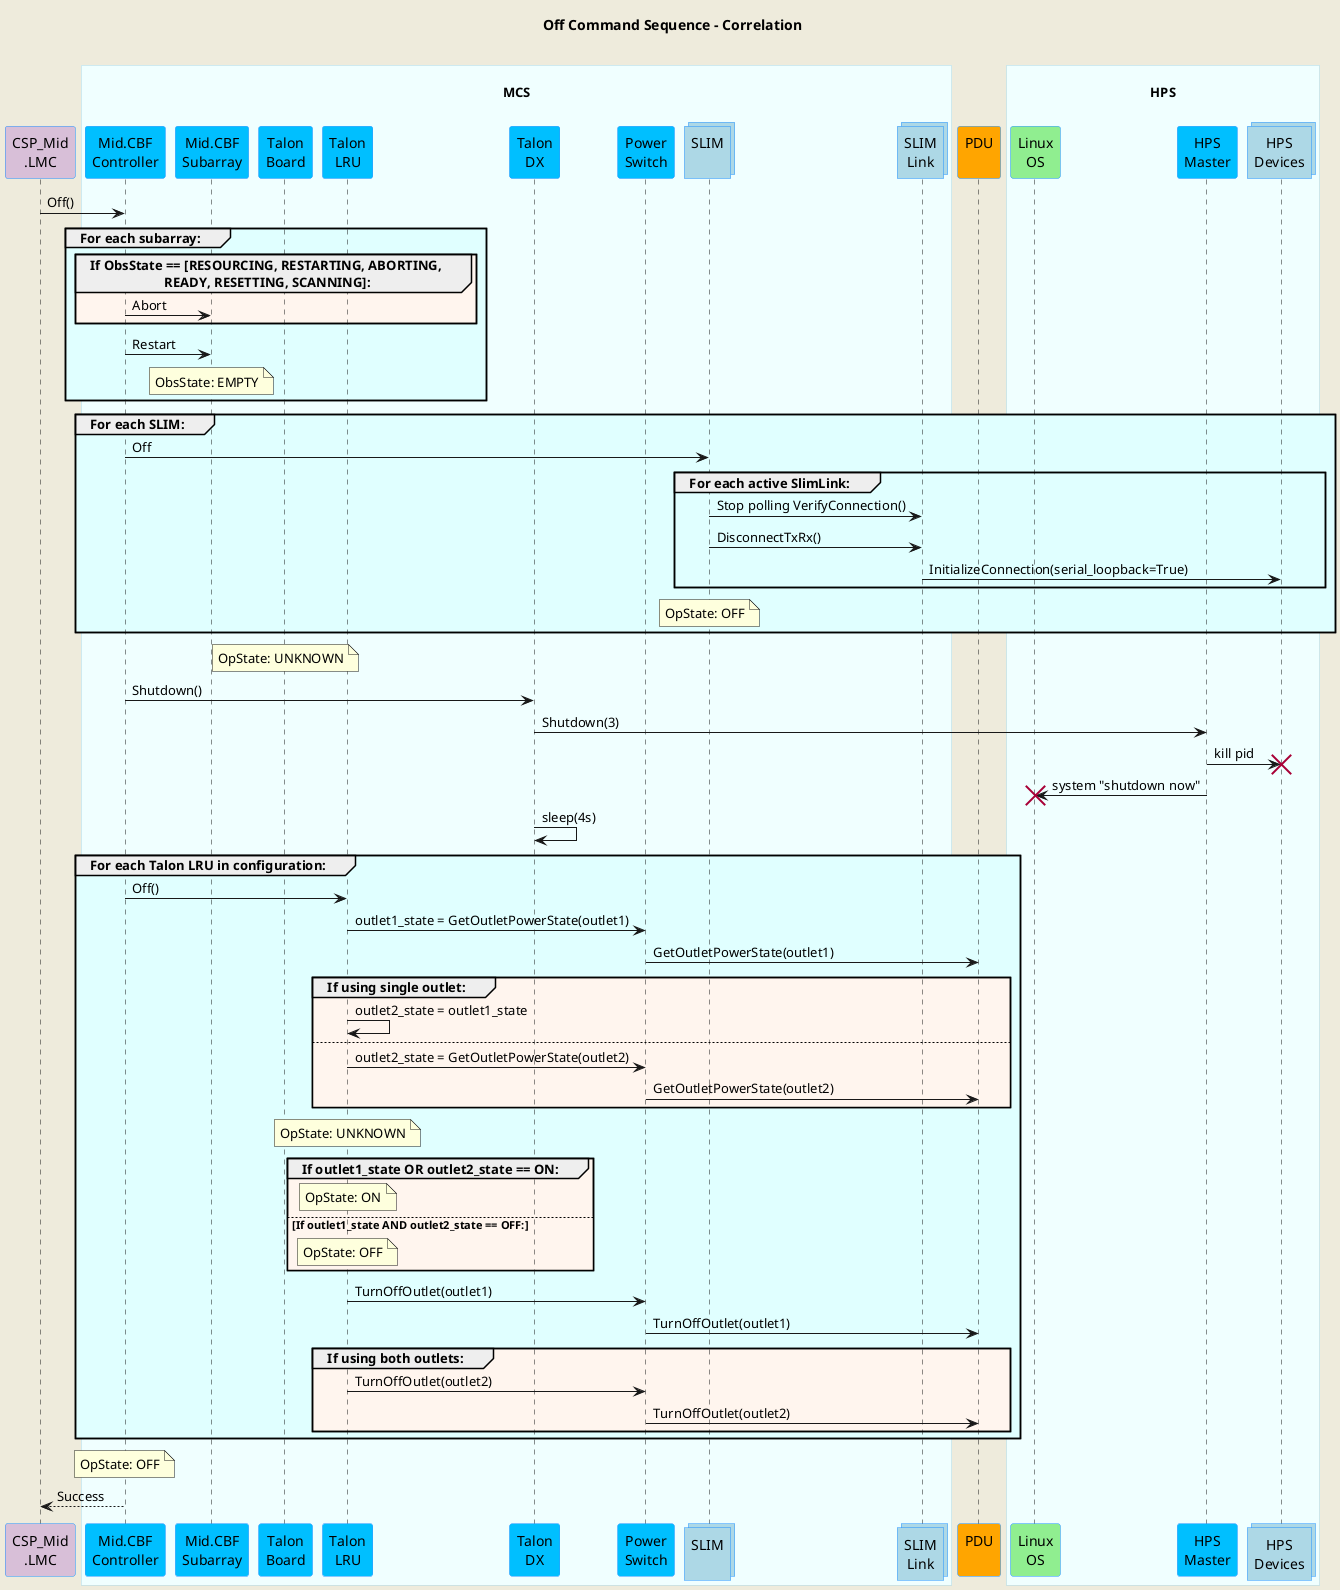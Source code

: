 @startuml
'https://plantuml.com/sequence-diagram
skinparam backgroundColor #EEEBDC
skinparam sequence {
ParticipantBorderColor DodgerBlue
ParticipantBackgroundColor DeepSkyBlue
ActorBorderColor DarkGreen
ActorBackgroundColor Green
BoxBorderColor LightBlue
BoxBackgroundColor #F0FFFF
}
skinparam collections {
  BackGroundColor LightBlue
  BorderColor DodgerBlue
}
skinparam database {
  BackgroundColor LightGreen
  BorderColor DarkGreen
}
title Off Command Sequence - Correlation\n
participant "CSP_Mid\n.LMC" as lmc #Thistle
box "\nMCS\n"
  participant "Mid.CBF\nController" as controller
  participant "Mid.CBF\nSubarray" as subarray
  participant "Talon\nBoard" as talon_board
  participant "Talon\nLRU" as lru
  participant "Talon\nDX" as tdx
  participant "Power\nSwitch" as ps
  collections "SLIM\n" as slim
  collections "SLIM\nLink" as slimlink
end box
participant "PDU\n" as pdu #Orange
box "\nHPS\n"
  participant "Linux\nOS" as os #LightGreen
  participant "HPS\nMaster" as hpsmaster
  collections "HPS\nDevices" as hpsdevices
end box

lmc -> controller : Off()

group #LightCyan For each subarray:
group #SeaShell If ObsState == [RESOURCING, RESTARTING, ABORTING,\n                      READY, RESETTING, SCANNING]:
controller -> subarray        : Abort
end

controller -> subarray        : Restart
note over subarray            : ObsState: EMPTY
end loop

group #LightCyan For each SLIM:
  controller ->  slim         : Off

  group #LightCyan For each active SlimLink:
    slim      ->  slimlink    : Stop polling VerifyConnection()
    slim      ->  slimlink    : DisconnectTxRx()
    slimlink  ->  hpsdevices  : InitializeConnection(serial_loopback=True)
  end 
  note over slim              : OpState: OFF
end group

note over talon_board          : OpState: UNKNOWN
controller  ->  tdx            : Shutdown()
tdx         ->  hpsmaster      : Shutdown(3)
hpsmaster   ->  hpsdevices !!  : kill pid
hpsmaster   ->  os !!          : system "shutdown now"
tdx         ->  tdx            : sleep(4s)

group #LightCyan For each Talon LRU in configuration:
  controller    ->  lru         : Off()
  lru           ->  ps          : outlet1_state = GetOutletPowerState(outlet1)
  ps            ->  pdu         : GetOutletPowerState(outlet1)
  group #SeaShell If using single outlet:
    lru         ->  lru         : outlet2_state = outlet1_state
    else
    lru         ->  ps          : outlet2_state = GetOutletPowerState(outlet2)
    ps          ->  pdu         : GetOutletPowerState(outlet2)
  end group

  note over lru                 : OpState: UNKNOWN
  group #SeaShell If outlet1_state OR outlet2_state == ON:
    note over lru               : OpState: ON
  else If outlet1_state AND outlet2_state == OFF:
    note over lru               : OpState: OFF
  end group

  lru           ->  ps          : TurnOffOutlet(outlet1)
  ps            ->  pdu         : TurnOffOutlet(outlet1)
  group #SeaShell If using both outlets:
    lru         ->  ps          : TurnOffOutlet(outlet2)
    ps          ->  pdu         : TurnOffOutlet(outlet2)
  end group
end group

note over controller           : OpState: OFF
lmc        <--  controller     : Success

@enduml